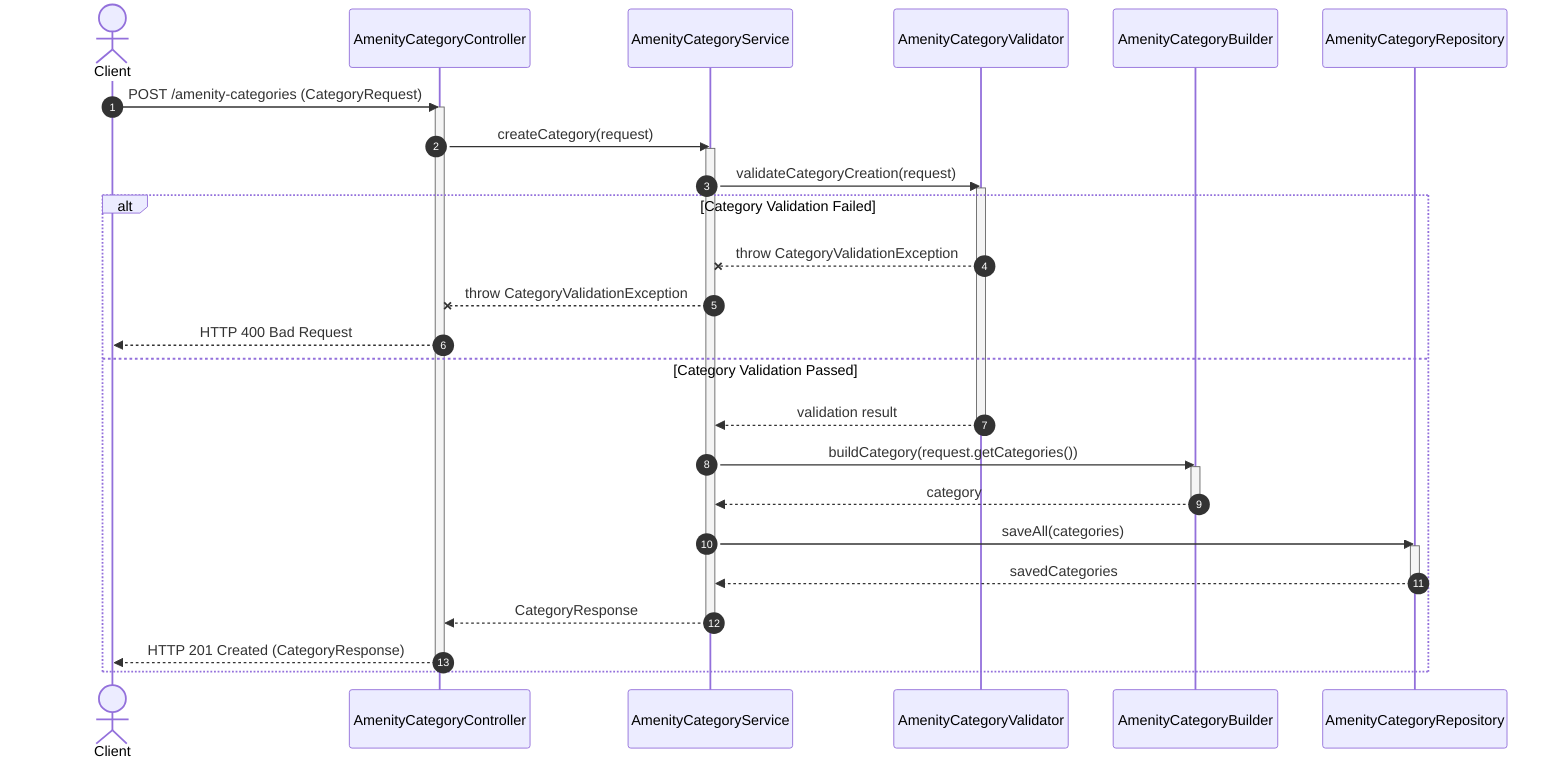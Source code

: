 sequenceDiagram
    autonumber
    actor C as Client
    participant AC as AmenityCategoryController
    participant AS as AmenityCategoryService
    participant AV as AmenityCategoryValidator
    participant AB as AmenityCategoryBuilder
    participant AR as AmenityCategoryRepository
    C ->> AC: POST /amenity-categories (CategoryRequest)
    activate AC
    AC ->> AS: createCategory(request)
    activate AS
    AS ->> AV: validateCategoryCreation(request)
    activate AV

    alt Category Validation Failed
        AV --x AS: throw CategoryValidationException
        AS --x AC: throw CategoryValidationException
        AC -->> C: HTTP 400 Bad Request
    else Category Validation Passed
        AV -->> AS: validation result
        deactivate AV
        AS ->> AB: buildCategory(request.getCategories())
        activate AB
        AB -->> AS: category
        deactivate AB
        AS ->> AR: saveAll(categories)
        activate AR
        AR -->> AS: savedCategories
        deactivate AR
        AS -->> AC: CategoryResponse
        deactivate AS
        AC -->> C: HTTP 201 Created (CategoryResponse)
        deactivate AC
    end